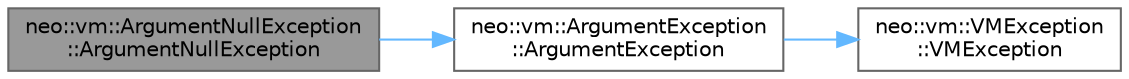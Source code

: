 digraph "neo::vm::ArgumentNullException::ArgumentNullException"
{
 // LATEX_PDF_SIZE
  bgcolor="transparent";
  edge [fontname=Helvetica,fontsize=10,labelfontname=Helvetica,labelfontsize=10];
  node [fontname=Helvetica,fontsize=10,shape=box,height=0.2,width=0.4];
  rankdir="LR";
  Node1 [id="Node000001",label="neo::vm::ArgumentNullException\l::ArgumentNullException",height=0.2,width=0.4,color="gray40", fillcolor="grey60", style="filled", fontcolor="black",tooltip="Constructs a new ArgumentNullException."];
  Node1 -> Node2 [id="edge1_Node000001_Node000002",color="steelblue1",style="solid",tooltip=" "];
  Node2 [id="Node000002",label="neo::vm::ArgumentException\l::ArgumentException",height=0.2,width=0.4,color="grey40", fillcolor="white", style="filled",URL="$classneo_1_1vm_1_1_argument_exception.html#a1557d3562ea0bb85a1012c5637855aab",tooltip="Constructs a new ArgumentException."];
  Node2 -> Node3 [id="edge2_Node000002_Node000003",color="steelblue1",style="solid",tooltip=" "];
  Node3 [id="Node000003",label="neo::vm::VMException\l::VMException",height=0.2,width=0.4,color="grey40", fillcolor="white", style="filled",URL="$classneo_1_1vm_1_1_v_m_exception.html#a483e73729701385387a469aa1de980cc",tooltip="Constructs a new VMException."];
}

